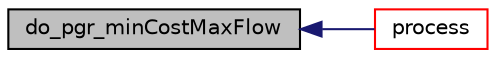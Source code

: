 digraph "do_pgr_minCostMaxFlow"
{
  edge [fontname="Helvetica",fontsize="10",labelfontname="Helvetica",labelfontsize="10"];
  node [fontname="Helvetica",fontsize="10",shape=record];
  rankdir="LR";
  Node20 [label="do_pgr_minCostMaxFlow",height=0.2,width=0.4,color="black", fillcolor="grey75", style="filled", fontcolor="black"];
  Node20 -> Node21 [dir="back",color="midnightblue",fontsize="10",style="solid",fontname="Helvetica"];
  Node21 [label="process",height=0.2,width=0.4,color="red", fillcolor="white", style="filled",URL="$minCostMaxFlow_8c.html#a7fe1c6d99b95e5d7d7119759ce62aae9"];
}
